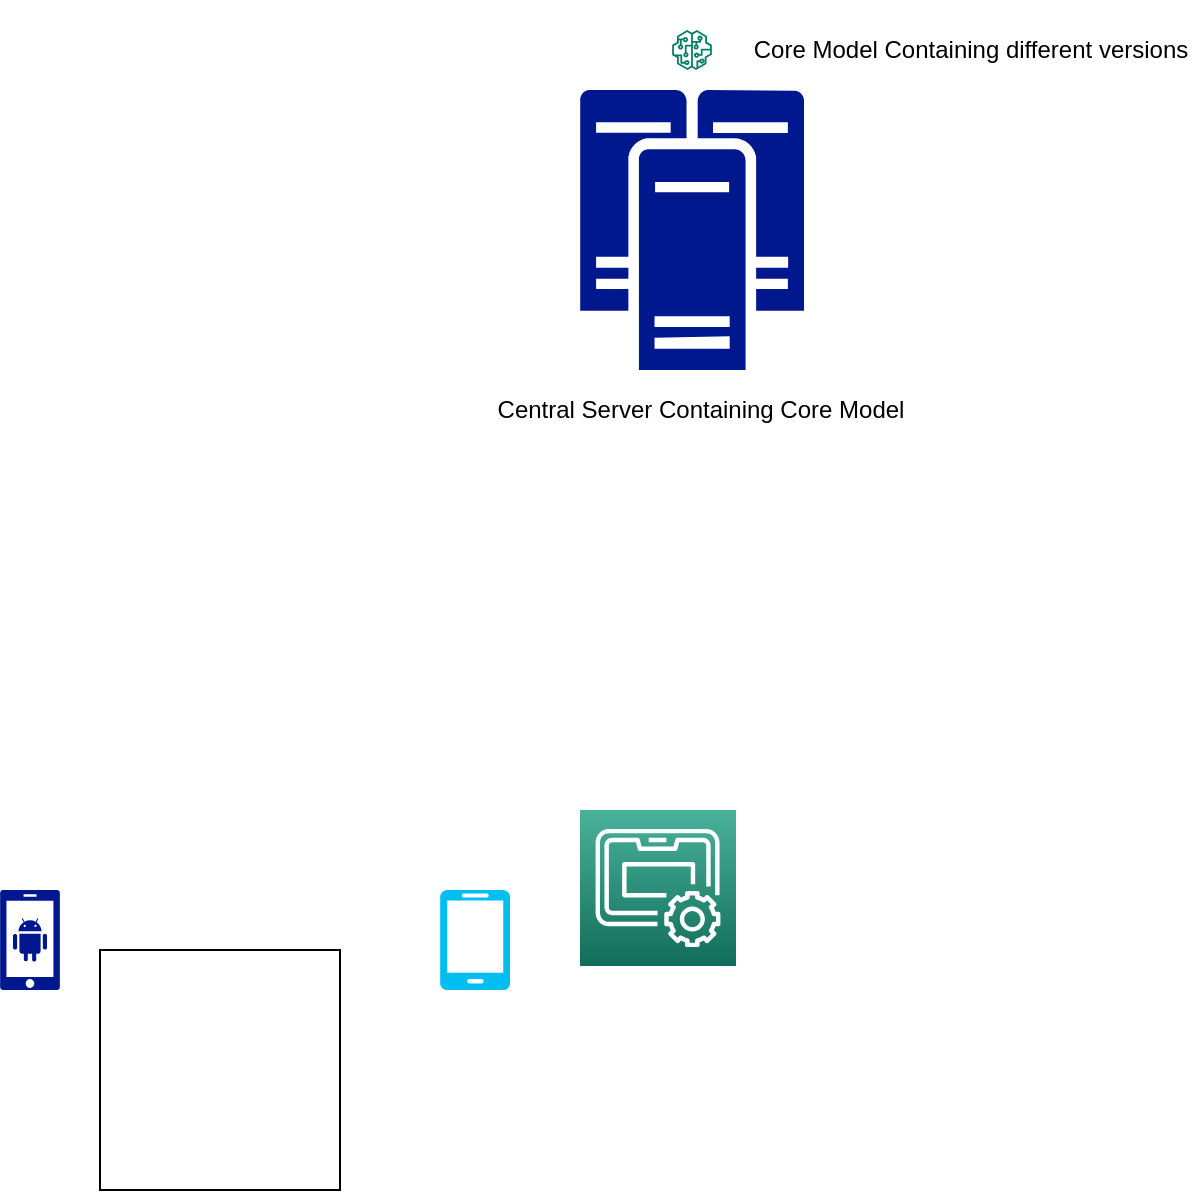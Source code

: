 <mxfile version="15.7.3" type="github"><diagram id="7geyOl3rKRpMNPWmD4LE" name="Page-1"><mxGraphModel dx="946" dy="614" grid="1" gridSize="10" guides="1" tooltips="1" connect="1" arrows="1" fold="1" page="1" pageScale="1" pageWidth="850" pageHeight="1100" math="0" shadow="0"><root><mxCell id="0"/><mxCell id="1" parent="0"/><mxCell id="97FAeLUFrbpvgxApTRIG-4" value="" style="sketch=0;aspect=fixed;pointerEvents=1;shadow=0;dashed=0;html=1;strokeColor=none;labelPosition=center;verticalLabelPosition=bottom;verticalAlign=top;align=center;fillColor=#00188D;shape=mxgraph.mscae.enterprise.android_phone" vertex="1" parent="1"><mxGeometry x="100" y="470" width="30" height="50" as="geometry"/></mxCell><mxCell id="97FAeLUFrbpvgxApTRIG-5" value="" style="verticalLabelPosition=bottom;html=1;verticalAlign=top;align=center;strokeColor=none;fillColor=#00BEF2;shape=mxgraph.azure.mobile;pointerEvents=1;" vertex="1" parent="1"><mxGeometry x="320" y="470" width="35" height="50" as="geometry"/></mxCell><mxCell id="97FAeLUFrbpvgxApTRIG-9" value="Central Server Containing Core Model" style="text;html=1;align=center;verticalAlign=middle;resizable=0;points=[];autosize=1;strokeColor=none;fillColor=none;" vertex="1" parent="1"><mxGeometry x="340" y="220" width="220" height="20" as="geometry"/></mxCell><mxCell id="97FAeLUFrbpvgxApTRIG-11" value="" style="sketch=0;aspect=fixed;pointerEvents=1;shadow=0;dashed=0;html=1;strokeColor=none;labelPosition=center;verticalLabelPosition=bottom;verticalAlign=top;align=center;fillColor=#00188D;shape=mxgraph.mscae.enterprise.cluster_server" vertex="1" parent="1"><mxGeometry x="390" y="70" width="112" height="140" as="geometry"/></mxCell><mxCell id="97FAeLUFrbpvgxApTRIG-16" value="Core Model Containing different versions" style="text;html=1;align=center;verticalAlign=middle;resizable=0;points=[];autosize=1;strokeColor=none;fillColor=none;" vertex="1" parent="1"><mxGeometry x="470" y="40" width="230" height="20" as="geometry"/></mxCell><mxCell id="97FAeLUFrbpvgxApTRIG-17" value="" style="shape=image;html=1;verticalAlign=top;verticalLabelPosition=bottom;labelBackgroundColor=#ffffff;imageAspect=0;aspect=fixed;image=https://cdn2.iconfinder.com/data/icons/essential-web-2/50/version-episode-statement-event-front-128.png" vertex="1" parent="1"><mxGeometry x="410" y="25" width="50" height="50" as="geometry"/></mxCell><mxCell id="97FAeLUFrbpvgxApTRIG-19" value="" style="sketch=0;outlineConnect=0;fontColor=#232F3E;gradientColor=none;fillColor=#067F68;strokeColor=none;dashed=0;verticalLabelPosition=bottom;verticalAlign=top;align=center;html=1;fontSize=12;fontStyle=0;aspect=fixed;pointerEvents=1;shape=mxgraph.aws4.sagemaker_model;" vertex="1" parent="1"><mxGeometry x="436" y="40" width="20" height="20" as="geometry"/></mxCell><mxCell id="97FAeLUFrbpvgxApTRIG-20" value="" style="sketch=0;points=[[0,0,0],[0.25,0,0],[0.5,0,0],[0.75,0,0],[1,0,0],[0,1,0],[0.25,1,0],[0.5,1,0],[0.75,1,0],[1,1,0],[0,0.25,0],[0,0.5,0],[0,0.75,0],[1,0.25,0],[1,0.5,0],[1,0.75,0]];outlineConnect=0;fontColor=#232F3E;gradientColor=#4AB29A;gradientDirection=north;fillColor=#116D5B;strokeColor=#ffffff;dashed=0;verticalLabelPosition=bottom;verticalAlign=top;align=center;html=1;fontSize=12;fontStyle=0;aspect=fixed;shape=mxgraph.aws4.resourceIcon;resIcon=mxgraph.aws4.snowball_edge;" vertex="1" parent="1"><mxGeometry x="390" y="430" width="78" height="78" as="geometry"/></mxCell><mxCell id="97FAeLUFrbpvgxApTRIG-22" value="" style="whiteSpace=wrap;html=1;aspect=fixed;" vertex="1" parent="1"><mxGeometry x="150" y="500" width="120" height="120" as="geometry"/></mxCell></root></mxGraphModel></diagram></mxfile>
